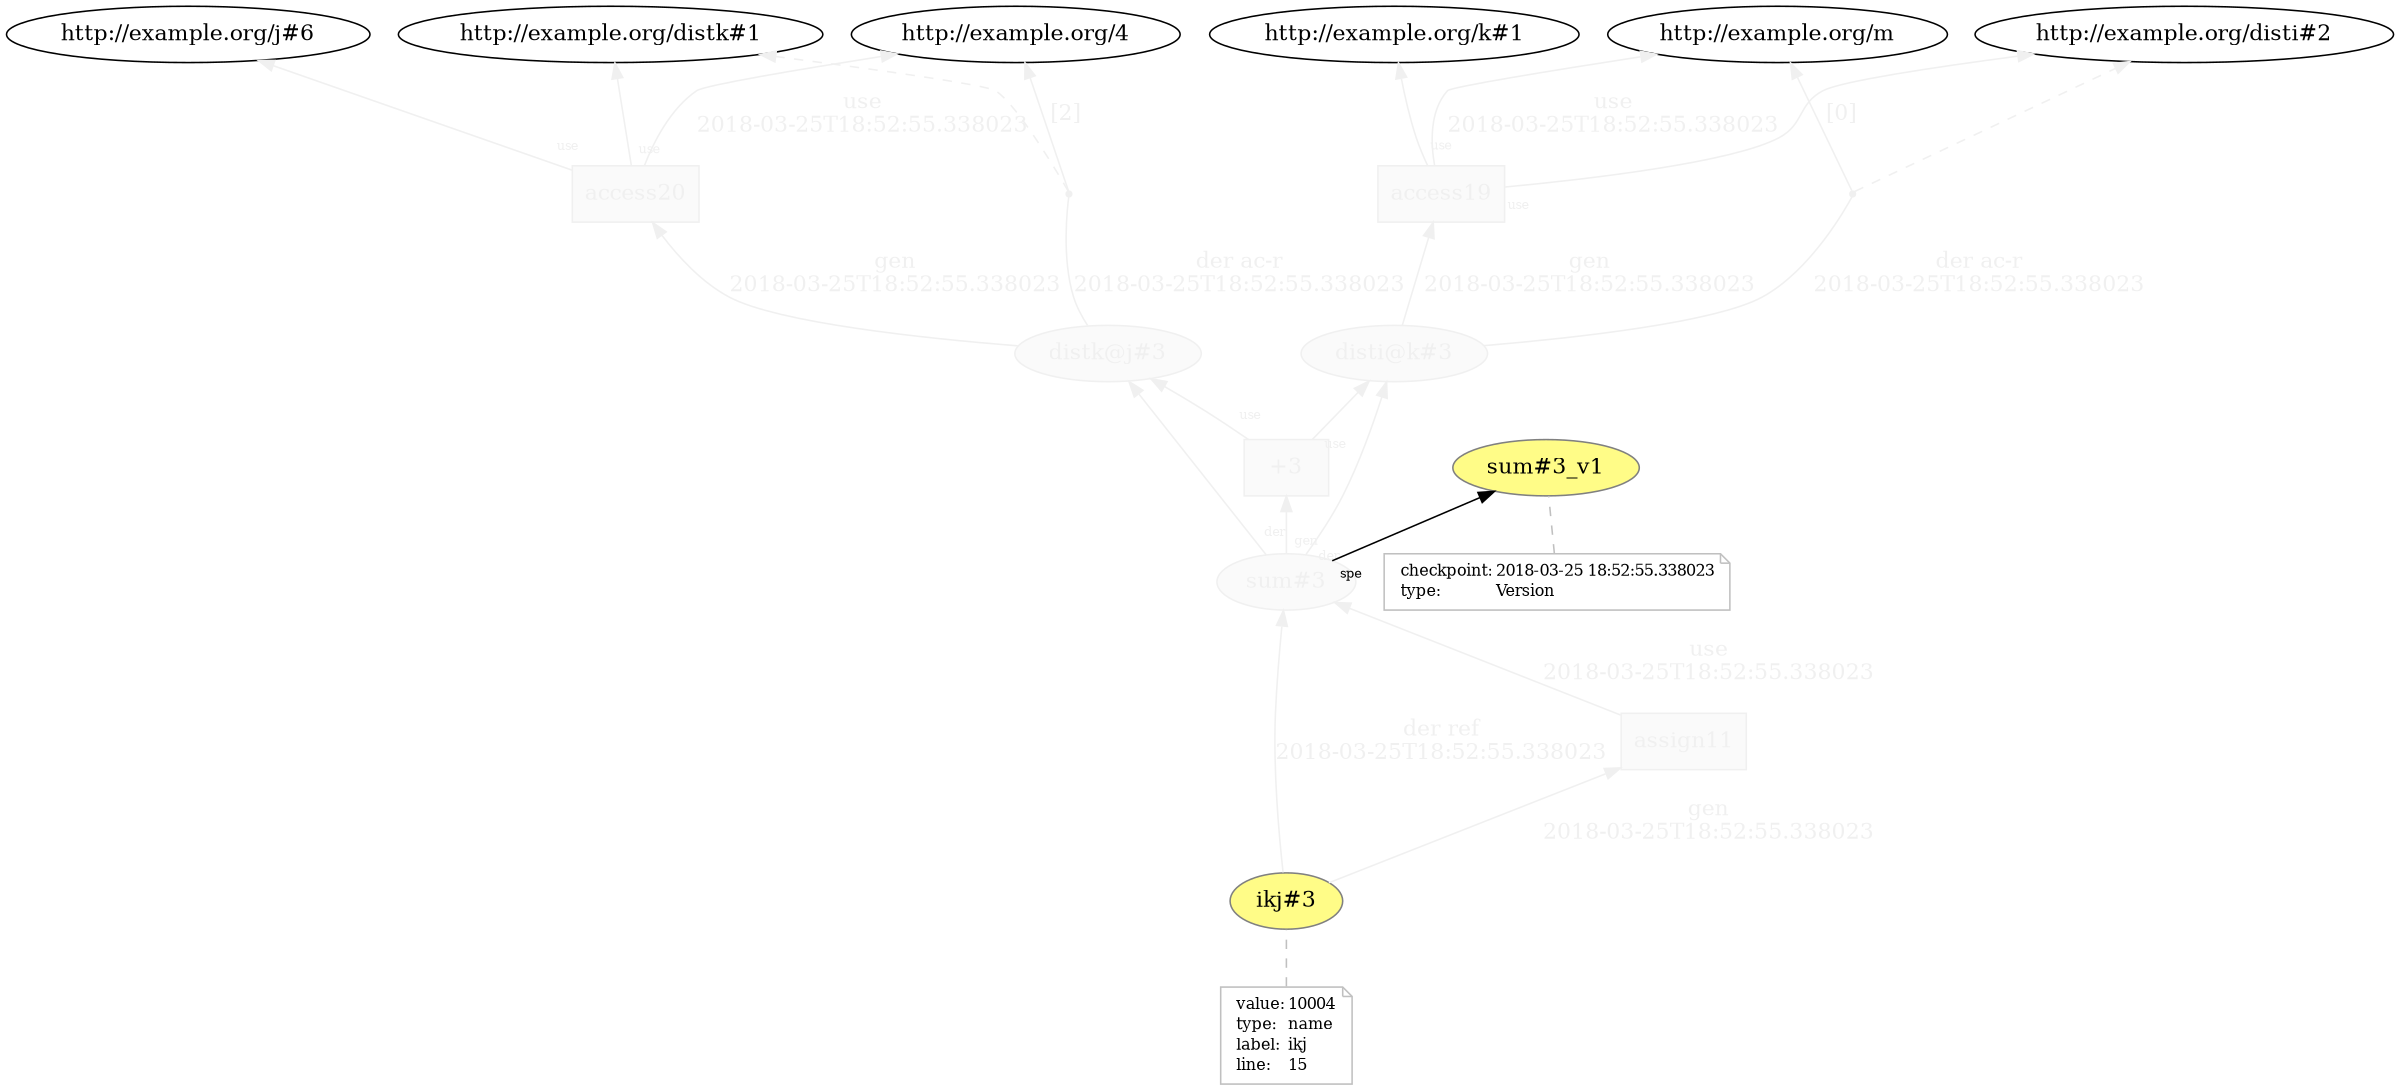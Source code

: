 digraph "PROV" { size="16,12"; rankdir="BT";
"http://example.org/disti@k#3" [fillcolor="#FAFAFA",color="#F0F0F0",style="filled",fontcolor="#F0F0F0",label="disti@k#3",URL="http://example.org/disti@k#3"]
"http://example.org/access19" [fillcolor="#FAFAFA",color="#F0F0F0",shape="polygon",sides="4",style="filled",fontcolor="#F0F0F0",label="access19",URL="http://example.org/access19"]
"bn0" [shape="point",label="",fontcolor="#F0F0F0",color="#F0F0F0"]
"http://example.org/disti@k#3" -> "bn0" [fontsize="14",distance="1.5",angle="60.0",rotation="20",label="der ac-r
2018-03-25T18:52:55.338023",arrowhead="none",fontcolor="#F0F0F0",color="#F0F0F0"]
"bn0" -> "http://example.org/disti#2" [style="dashed",fontcolor="#F0F0F0",color="#F0F0F0"]
"bn0" -> "http://example.org/m" [fontsize="14",distance="1.5",angle="60.0",rotation="20",label="[0]",fontcolor="#F0F0F0",color="#F0F0F0"]
"http://example.org/access19" -> "http://example.org/disti#2" [labelfontsize="8",labeldistance="1.5",labelangle="60.0",rotation="20",taillabel="use",fontcolor="#F0F0F0",color="#F0F0F0"]
"http://example.org/access19" -> "http://example.org/k#1" [labelfontsize="8",labeldistance="1.5",labelangle="60.0",rotation="20",taillabel="use",fontcolor="#F0F0F0",color="#F0F0F0"]
"http://example.org/distk@j#3" [fillcolor="#FAFAFA",color="#F0F0F0",style="filled",fontcolor="#F0F0F0",label="distk@j#3",URL="http://example.org/distk@j#3"]
"http://example.org/access20" [fillcolor="#FAFAFA",color="#F0F0F0",shape="polygon",sides="4",style="filled",fontcolor="#F0F0F0",label="access20",URL="http://example.org/access20"]
"bn1" [shape="point",label="",fontcolor="#F0F0F0",color="#F0F0F0"]
"http://example.org/distk@j#3" -> "bn1" [fontsize="14",distance="1.5",angle="60.0",rotation="20",label="der ac-r
2018-03-25T18:52:55.338023",arrowhead="none",fontcolor="#F0F0F0",color="#F0F0F0"]
"bn1" -> "http://example.org/distk#1" [style="dashed",fontcolor="#F0F0F0",color="#F0F0F0"]
"bn1" -> "http://example.org/4" [fontsize="14",distance="1.5",angle="60.0",rotation="20",label="[2]",fontcolor="#F0F0F0",color="#F0F0F0"]
"http://example.org/access20" -> "http://example.org/distk#1" [labelfontsize="8",labeldistance="1.5",labelangle="60.0",rotation="20",taillabel="use",fontcolor="#F0F0F0",color="#F0F0F0"]
"http://example.org/access20" -> "http://example.org/j#6" [labelfontsize="8",labeldistance="1.5",labelangle="60.0",rotation="20",taillabel="use",fontcolor="#F0F0F0",color="#F0F0F0"]
"http://example.org/sum#3" [fillcolor="#FAFAFA",color="#F0F0F0",style="filled",fontcolor="#F0F0F0",label="sum#3",URL="http://example.org/sum#3"]
"http://example.org/sum#3_v1" [fillcolor="#FFFC87",color="#808080",style="filled",label="sum#3_v1",URL="http://example.org/sum#3_v1"]
"http://example.org/sum#3_v1-attrs" [color="gray",shape="note",fontsize="10",fontcolor="black",label=<<TABLE cellpadding="0" border="0">
	<TR>
	    <TD align="left">checkpoint:</TD>
	    <TD align="left">2018-03-25 18:52:55.338023</TD>
	</TR>
	<TR>
	    <TD align="left">type:</TD>
	    <TD align="left">Version</TD>
	</TR>
</TABLE>>]
"http://example.org/sum#3_v1-attrs" -> "http://example.org/sum#3_v1" [color="gray",style="dashed",arrowhead="none"]
"http://example.org/sum#3" -> "http://example.org/sum#3_v1" [labelfontsize="8",labeldistance="1.5",labelangle="60.0",rotation="20",taillabel="spe"]
"http://example.org/+3" [fillcolor="#FAFAFA",color="#F0F0F0",shape="polygon",sides="4",style="filled",fontcolor="#F0F0F0",label="+3",URL="http://example.org/+3"]
"http://example.org/sum#3" -> "http://example.org/disti@k#3" [labelfontsize="8",labeldistance="1.5",labelangle="60.0",rotation="20",taillabel="der",fontcolor="#F0F0F0",color="#F0F0F0"]
"http://example.org/sum#3" -> "http://example.org/distk@j#3" [labelfontsize="8",labeldistance="1.5",labelangle="60.0",rotation="20",taillabel="der",fontcolor="#F0F0F0",color="#F0F0F0"]
"http://example.org/ikj#3" [fillcolor="#FFFC87",color="#808080",style="filled",label="ikj#3",URL="http://example.org/ikj#3"]
"http://example.org/ikj#3-attrs" [color="gray",shape="note",fontsize="10",fontcolor="black",label=<<TABLE cellpadding="0" border="0">
	<TR>
	    <TD align="left">value:</TD>
	    <TD align="left">10004</TD>
	</TR>
	<TR>
	    <TD align="left">type:</TD>
	    <TD align="left">name</TD>
	</TR>
	<TR>
	    <TD align="left">label:</TD>
	    <TD align="left">ikj</TD>
	</TR>
	<TR>
	    <TD align="left">line:</TD>
	    <TD align="left">15</TD>
	</TR>
</TABLE>>]
"http://example.org/ikj#3-attrs" -> "http://example.org/ikj#3" [color="gray",style="dashed",arrowhead="none"]
"http://example.org/assign11" [fillcolor="#FAFAFA",color="#F0F0F0",shape="polygon",sides="4",style="filled",fontcolor="#F0F0F0",label="assign11",URL="http://example.org/assign11"]
"http://example.org/ikj#3" -> "http://example.org/sum#3" [fontsize="14",distance="1.5",angle="60.0",rotation="20",label="der ref
2018-03-25T18:52:55.338023",fontcolor="#F0F0F0",color="#F0F0F0"]
"http://example.org/access20" -> "http://example.org/4" [fontsize="14",distance="1.5",angle="60.0",rotation="20",label="use
2018-03-25T18:52:55.338023",fontcolor="#F0F0F0",color="#F0F0F0"]
"http://example.org/assign11" -> "http://example.org/sum#3" [fontsize="14",distance="1.5",angle="60.0",rotation="20",label="use
2018-03-25T18:52:55.338023",fontcolor="#F0F0F0",color="#F0F0F0"]
"http://example.org/+3" -> "http://example.org/disti@k#3" [labelfontsize="8",labeldistance="1.5",labelangle="60.0",rotation="20",taillabel="use",fontcolor="#F0F0F0",color="#F0F0F0"]
"http://example.org/+3" -> "http://example.org/distk@j#3" [labelfontsize="8",labeldistance="1.5",labelangle="60.0",rotation="20",taillabel="use",fontcolor="#F0F0F0",color="#F0F0F0"]
"http://example.org/access19" -> "http://example.org/m" [fontsize="14",distance="1.5",angle="60.0",rotation="20",label="use
2018-03-25T18:52:55.338023",fontcolor="#F0F0F0",color="#F0F0F0"]
"http://example.org/ikj#3" -> "http://example.org/assign11" [fontsize="14",distance="1.5",angle="60.0",rotation="20",label="gen
2018-03-25T18:52:55.338023",fontcolor="#F0F0F0",color="#F0F0F0"]
"http://example.org/distk@j#3" -> "http://example.org/access20" [fontsize="14",distance="1.5",angle="60.0",rotation="20",label="gen
2018-03-25T18:52:55.338023",fontcolor="#F0F0F0",color="#F0F0F0"]
"http://example.org/sum#3" -> "http://example.org/+3" [labelfontsize="8",labeldistance="1.5",labelangle="60.0",rotation="20",taillabel="gen",fontcolor="#F0F0F0",color="#F0F0F0"]
"http://example.org/disti@k#3" -> "http://example.org/access19" [fontsize="14",distance="1.5",angle="60.0",rotation="20",label="gen
2018-03-25T18:52:55.338023",fontcolor="#F0F0F0",color="#F0F0F0"]
}